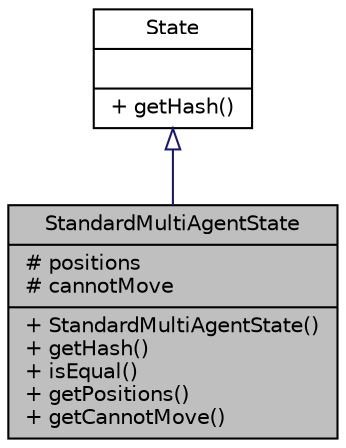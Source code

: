 digraph "StandardMultiAgentState"
{
 // INTERACTIVE_SVG=YES
 // LATEX_PDF_SIZE
  edge [fontname="Helvetica",fontsize="10",labelfontname="Helvetica",labelfontsize="10"];
  node [fontname="Helvetica",fontsize="10",shape=record];
  Node1 [label="{StandardMultiAgentState\n|# positions\l# cannotMove\l|+ StandardMultiAgentState()\l+ getHash()\l+ isEqual()\l+ getPositions()\l+ getCannotMove()\l}",height=0.2,width=0.4,color="black", fillcolor="grey75", style="filled", fontcolor="black",tooltip=" "];
  Node2 -> Node1 [dir="back",color="midnightblue",fontsize="10",style="solid",arrowtail="onormal",fontname="Helvetica"];
  Node2 [label="{State\n||+ getHash()\l}",height=0.2,width=0.4,color="black", fillcolor="white", style="filled",URL="$classState.html",tooltip=" "];
}

